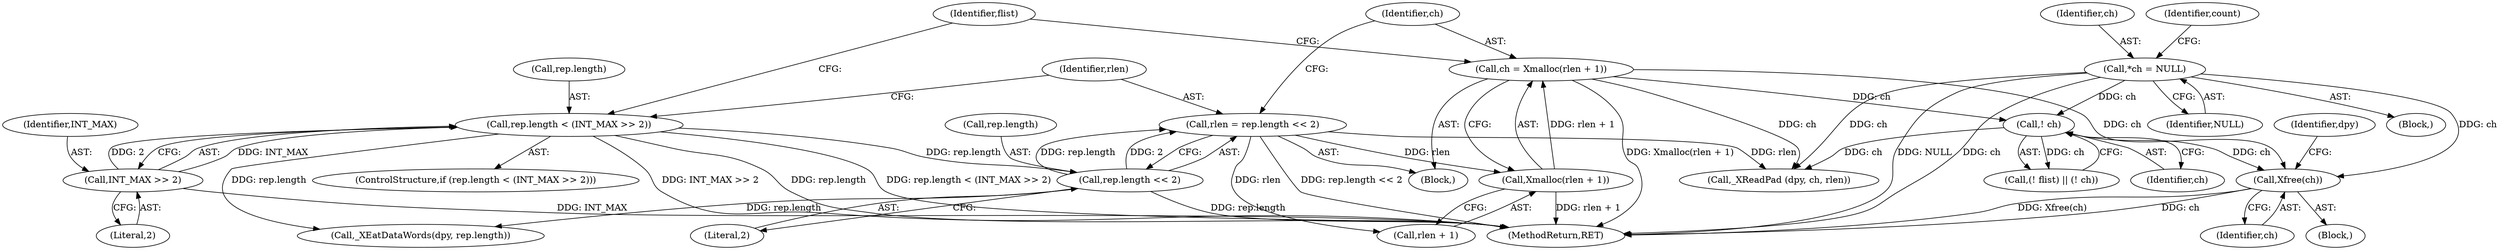 digraph "0_libx11_8c29f1607a31dac0911e45a0dd3d74173822b3c9@API" {
"1000238" [label="(Call,Xfree(ch))"];
"1000233" [label="(Call,! ch)"];
"1000223" [label="(Call,ch = Xmalloc(rlen + 1))"];
"1000225" [label="(Call,Xmalloc(rlen + 1))"];
"1000216" [label="(Call,rlen = rep.length << 2)"];
"1000218" [label="(Call,rep.length << 2)"];
"1000208" [label="(Call,rep.length < (INT_MAX >> 2))"];
"1000212" [label="(Call,INT_MAX >> 2)"];
"1000123" [label="(Call,*ch = NULL)"];
"1000234" [label="(Identifier,ch)"];
"1000212" [label="(Call,INT_MAX >> 2)"];
"1000215" [label="(Block,)"];
"1000239" [label="(Identifier,ch)"];
"1000230" [label="(Call,(! flist) || (! ch))"];
"1000208" [label="(Call,rep.length < (INT_MAX >> 2))"];
"1000218" [label="(Call,rep.length << 2)"];
"1000240" [label="(Call,_XEatDataWords(dpy, rep.length))"];
"1000124" [label="(Identifier,ch)"];
"1000222" [label="(Literal,2)"];
"1000123" [label="(Call,*ch = NULL)"];
"1000241" [label="(Identifier,dpy)"];
"1000233" [label="(Call,! ch)"];
"1000219" [label="(Call,rep.length)"];
"1000216" [label="(Call,rlen = rep.length << 2)"];
"1000207" [label="(ControlStructure,if (rep.length < (INT_MAX >> 2)))"];
"1000232" [label="(Identifier,flist)"];
"1000217" [label="(Identifier,rlen)"];
"1000235" [label="(Block,)"];
"1000343" [label="(MethodReturn,RET)"];
"1000129" [label="(Identifier,count)"];
"1000256" [label="(Call,_XReadPad (dpy, ch, rlen))"];
"1000226" [label="(Call,rlen + 1)"];
"1000125" [label="(Identifier,NULL)"];
"1000225" [label="(Call,Xmalloc(rlen + 1))"];
"1000224" [label="(Identifier,ch)"];
"1000213" [label="(Identifier,INT_MAX)"];
"1000214" [label="(Literal,2)"];
"1000209" [label="(Call,rep.length)"];
"1000223" [label="(Call,ch = Xmalloc(rlen + 1))"];
"1000238" [label="(Call,Xfree(ch))"];
"1000114" [label="(Block,)"];
"1000238" -> "1000235"  [label="AST: "];
"1000238" -> "1000239"  [label="CFG: "];
"1000239" -> "1000238"  [label="AST: "];
"1000241" -> "1000238"  [label="CFG: "];
"1000238" -> "1000343"  [label="DDG: ch"];
"1000238" -> "1000343"  [label="DDG: Xfree(ch)"];
"1000233" -> "1000238"  [label="DDG: ch"];
"1000223" -> "1000238"  [label="DDG: ch"];
"1000123" -> "1000238"  [label="DDG: ch"];
"1000233" -> "1000230"  [label="AST: "];
"1000233" -> "1000234"  [label="CFG: "];
"1000234" -> "1000233"  [label="AST: "];
"1000230" -> "1000233"  [label="CFG: "];
"1000233" -> "1000230"  [label="DDG: ch"];
"1000223" -> "1000233"  [label="DDG: ch"];
"1000123" -> "1000233"  [label="DDG: ch"];
"1000233" -> "1000256"  [label="DDG: ch"];
"1000223" -> "1000215"  [label="AST: "];
"1000223" -> "1000225"  [label="CFG: "];
"1000224" -> "1000223"  [label="AST: "];
"1000225" -> "1000223"  [label="AST: "];
"1000232" -> "1000223"  [label="CFG: "];
"1000223" -> "1000343"  [label="DDG: Xmalloc(rlen + 1)"];
"1000225" -> "1000223"  [label="DDG: rlen + 1"];
"1000223" -> "1000256"  [label="DDG: ch"];
"1000225" -> "1000226"  [label="CFG: "];
"1000226" -> "1000225"  [label="AST: "];
"1000225" -> "1000343"  [label="DDG: rlen + 1"];
"1000216" -> "1000225"  [label="DDG: rlen"];
"1000216" -> "1000215"  [label="AST: "];
"1000216" -> "1000218"  [label="CFG: "];
"1000217" -> "1000216"  [label="AST: "];
"1000218" -> "1000216"  [label="AST: "];
"1000224" -> "1000216"  [label="CFG: "];
"1000216" -> "1000343"  [label="DDG: rep.length << 2"];
"1000218" -> "1000216"  [label="DDG: rep.length"];
"1000218" -> "1000216"  [label="DDG: 2"];
"1000216" -> "1000226"  [label="DDG: rlen"];
"1000216" -> "1000256"  [label="DDG: rlen"];
"1000218" -> "1000222"  [label="CFG: "];
"1000219" -> "1000218"  [label="AST: "];
"1000222" -> "1000218"  [label="AST: "];
"1000218" -> "1000343"  [label="DDG: rep.length"];
"1000208" -> "1000218"  [label="DDG: rep.length"];
"1000218" -> "1000240"  [label="DDG: rep.length"];
"1000208" -> "1000207"  [label="AST: "];
"1000208" -> "1000212"  [label="CFG: "];
"1000209" -> "1000208"  [label="AST: "];
"1000212" -> "1000208"  [label="AST: "];
"1000217" -> "1000208"  [label="CFG: "];
"1000232" -> "1000208"  [label="CFG: "];
"1000208" -> "1000343"  [label="DDG: rep.length"];
"1000208" -> "1000343"  [label="DDG: rep.length < (INT_MAX >> 2)"];
"1000208" -> "1000343"  [label="DDG: INT_MAX >> 2"];
"1000212" -> "1000208"  [label="DDG: INT_MAX"];
"1000212" -> "1000208"  [label="DDG: 2"];
"1000208" -> "1000240"  [label="DDG: rep.length"];
"1000212" -> "1000214"  [label="CFG: "];
"1000213" -> "1000212"  [label="AST: "];
"1000214" -> "1000212"  [label="AST: "];
"1000212" -> "1000343"  [label="DDG: INT_MAX"];
"1000123" -> "1000114"  [label="AST: "];
"1000123" -> "1000125"  [label="CFG: "];
"1000124" -> "1000123"  [label="AST: "];
"1000125" -> "1000123"  [label="AST: "];
"1000129" -> "1000123"  [label="CFG: "];
"1000123" -> "1000343"  [label="DDG: NULL"];
"1000123" -> "1000343"  [label="DDG: ch"];
"1000123" -> "1000256"  [label="DDG: ch"];
}
